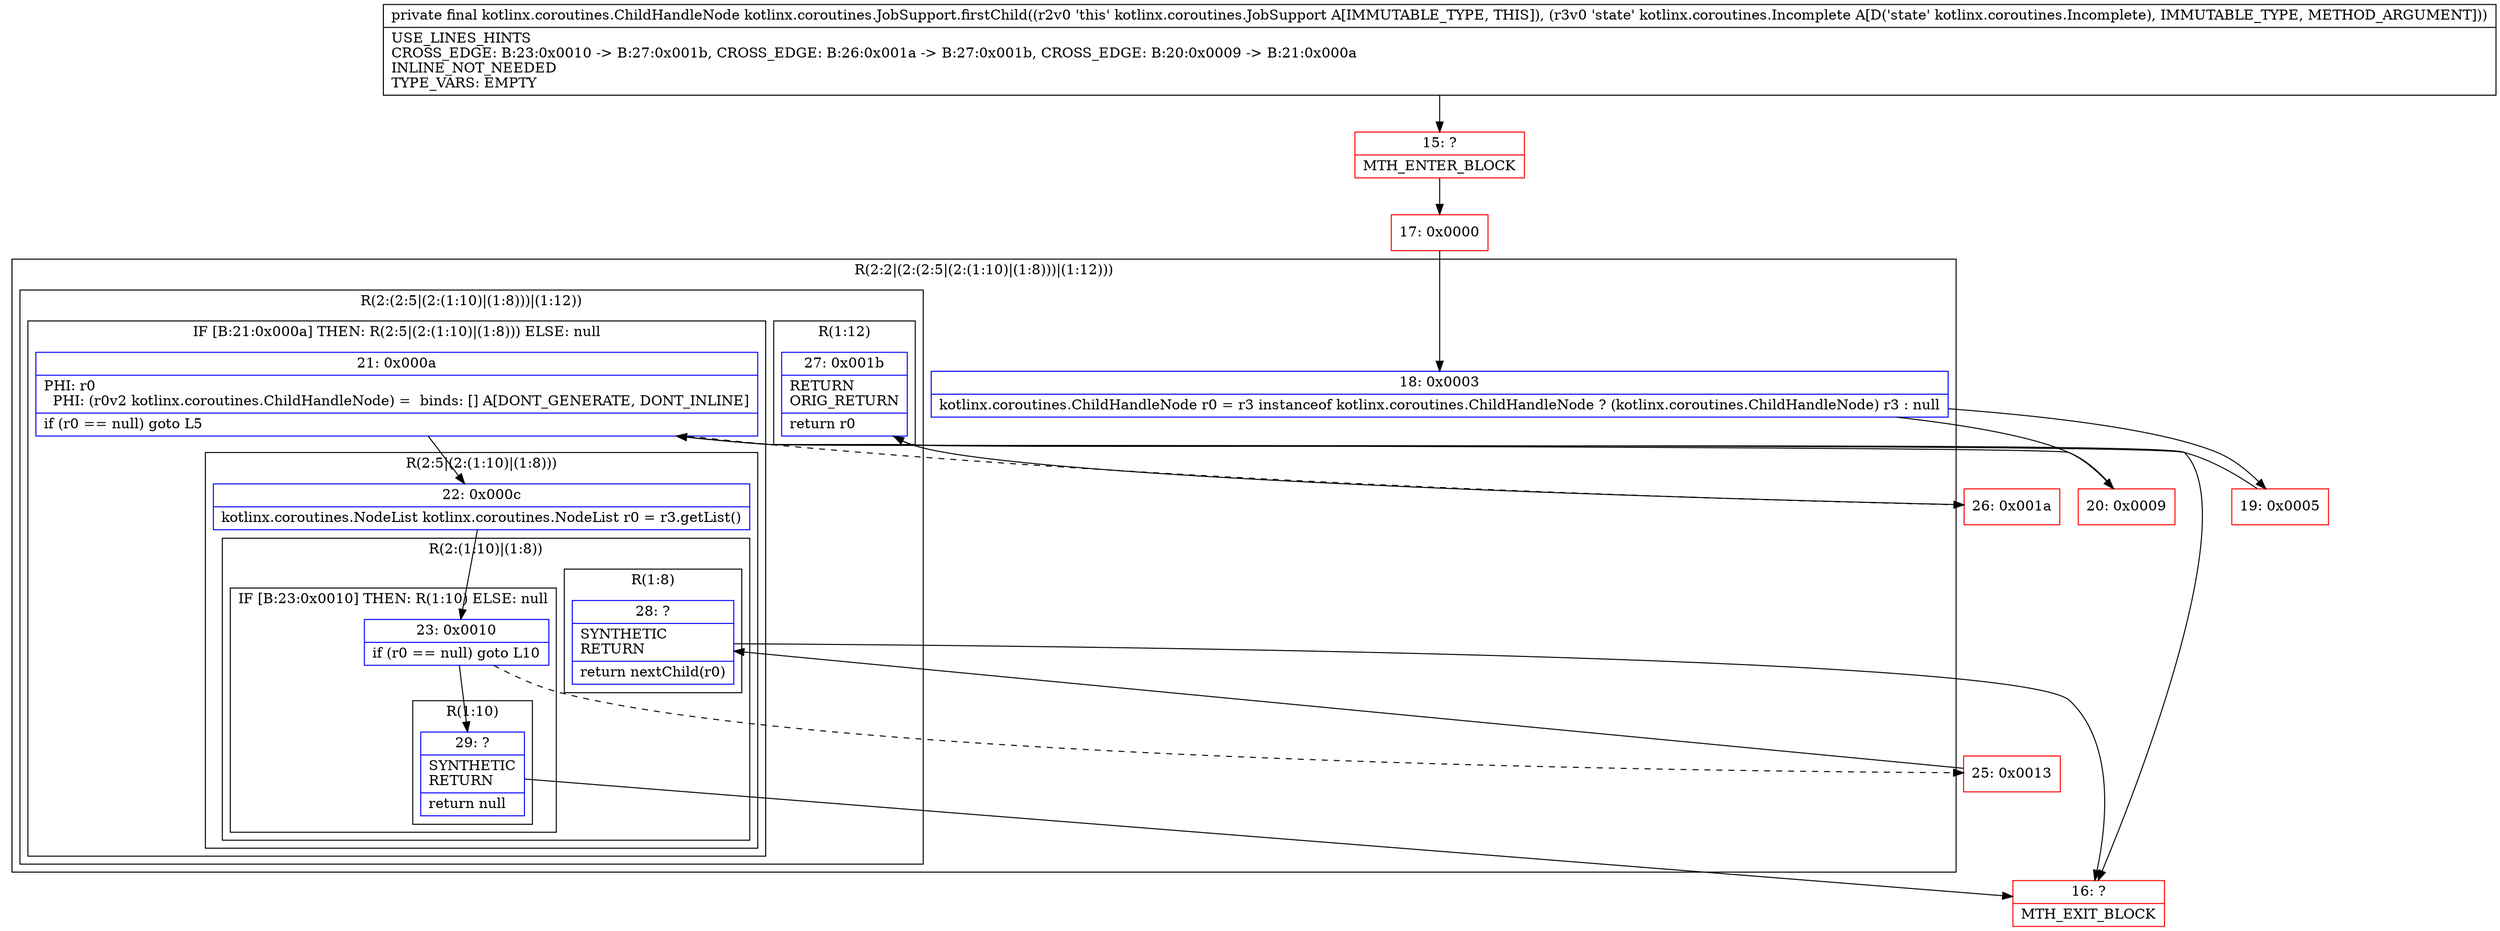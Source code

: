 digraph "CFG forkotlinx.coroutines.JobSupport.firstChild(Lkotlinx\/coroutines\/Incomplete;)Lkotlinx\/coroutines\/ChildHandleNode;" {
subgraph cluster_Region_1381872587 {
label = "R(2:2|(2:(2:5|(2:(1:10)|(1:8)))|(1:12)))";
node [shape=record,color=blue];
Node_18 [shape=record,label="{18\:\ 0x0003|kotlinx.coroutines.ChildHandleNode r0 = r3 instanceof kotlinx.coroutines.ChildHandleNode ? (kotlinx.coroutines.ChildHandleNode) r3 : null\l}"];
subgraph cluster_Region_244572548 {
label = "R(2:(2:5|(2:(1:10)|(1:8)))|(1:12))";
node [shape=record,color=blue];
subgraph cluster_IfRegion_236998350 {
label = "IF [B:21:0x000a] THEN: R(2:5|(2:(1:10)|(1:8))) ELSE: null";
node [shape=record,color=blue];
Node_21 [shape=record,label="{21\:\ 0x000a|PHI: r0 \l  PHI: (r0v2 kotlinx.coroutines.ChildHandleNode) =  binds: [] A[DONT_GENERATE, DONT_INLINE]\l|if (r0 == null) goto L5\l}"];
subgraph cluster_Region_1529410198 {
label = "R(2:5|(2:(1:10)|(1:8)))";
node [shape=record,color=blue];
Node_22 [shape=record,label="{22\:\ 0x000c|kotlinx.coroutines.NodeList kotlinx.coroutines.NodeList r0 = r3.getList()\l}"];
subgraph cluster_Region_2100309960 {
label = "R(2:(1:10)|(1:8))";
node [shape=record,color=blue];
subgraph cluster_IfRegion_1683276243 {
label = "IF [B:23:0x0010] THEN: R(1:10) ELSE: null";
node [shape=record,color=blue];
Node_23 [shape=record,label="{23\:\ 0x0010|if (r0 == null) goto L10\l}"];
subgraph cluster_Region_269252697 {
label = "R(1:10)";
node [shape=record,color=blue];
Node_29 [shape=record,label="{29\:\ ?|SYNTHETIC\lRETURN\l|return null\l}"];
}
}
subgraph cluster_Region_1745790377 {
label = "R(1:8)";
node [shape=record,color=blue];
Node_28 [shape=record,label="{28\:\ ?|SYNTHETIC\lRETURN\l|return nextChild(r0)\l}"];
}
}
}
}
subgraph cluster_Region_2020868312 {
label = "R(1:12)";
node [shape=record,color=blue];
Node_27 [shape=record,label="{27\:\ 0x001b|RETURN\lORIG_RETURN\l|return r0\l}"];
}
}
}
Node_15 [shape=record,color=red,label="{15\:\ ?|MTH_ENTER_BLOCK\l}"];
Node_17 [shape=record,color=red,label="{17\:\ 0x0000}"];
Node_19 [shape=record,color=red,label="{19\:\ 0x0005}"];
Node_25 [shape=record,color=red,label="{25\:\ 0x0013}"];
Node_16 [shape=record,color=red,label="{16\:\ ?|MTH_EXIT_BLOCK\l}"];
Node_26 [shape=record,color=red,label="{26\:\ 0x001a}"];
Node_20 [shape=record,color=red,label="{20\:\ 0x0009}"];
MethodNode[shape=record,label="{private final kotlinx.coroutines.ChildHandleNode kotlinx.coroutines.JobSupport.firstChild((r2v0 'this' kotlinx.coroutines.JobSupport A[IMMUTABLE_TYPE, THIS]), (r3v0 'state' kotlinx.coroutines.Incomplete A[D('state' kotlinx.coroutines.Incomplete), IMMUTABLE_TYPE, METHOD_ARGUMENT]))  | USE_LINES_HINTS\lCROSS_EDGE: B:23:0x0010 \-\> B:27:0x001b, CROSS_EDGE: B:26:0x001a \-\> B:27:0x001b, CROSS_EDGE: B:20:0x0009 \-\> B:21:0x000a\lINLINE_NOT_NEEDED\lTYPE_VARS: EMPTY\l}"];
MethodNode -> Node_15;Node_18 -> Node_19;
Node_18 -> Node_20;
Node_21 -> Node_22;
Node_21 -> Node_26[style=dashed];
Node_22 -> Node_23;
Node_23 -> Node_25[style=dashed];
Node_23 -> Node_29;
Node_29 -> Node_16;
Node_28 -> Node_16;
Node_27 -> Node_16;
Node_15 -> Node_17;
Node_17 -> Node_18;
Node_19 -> Node_21;
Node_25 -> Node_28;
Node_26 -> Node_27;
Node_20 -> Node_21;
}

